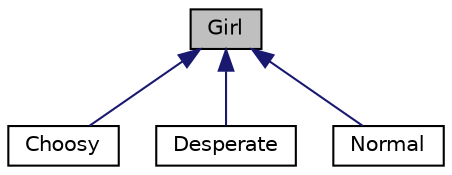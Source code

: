 digraph "Girl"
{
  edge [fontname="Helvetica",fontsize="10",labelfontname="Helvetica",labelfontsize="10"];
  node [fontname="Helvetica",fontsize="10",shape=record];
  Node1 [label="Girl",height=0.2,width=0.4,color="black", fillcolor="grey75", style="filled", fontcolor="black"];
  Node1 -> Node2 [dir="back",color="midnightblue",fontsize="10",style="solid",fontname="Helvetica"];
  Node2 [label="Choosy",height=0.2,width=0.4,color="black", fillcolor="white", style="filled",URL="$classChoosy.html",tooltip="CLASS CHOOSY inherits CLASS GIRL containing attributes of choosy girl formed. "];
  Node1 -> Node3 [dir="back",color="midnightblue",fontsize="10",style="solid",fontname="Helvetica"];
  Node3 [label="Desperate",height=0.2,width=0.4,color="black", fillcolor="white", style="filled",URL="$classDesperate.html",tooltip="CLASS DESPERATE inherits CLASS GIRL containing attributes of desperate girl formed. "];
  Node1 -> Node4 [dir="back",color="midnightblue",fontsize="10",style="solid",fontname="Helvetica"];
  Node4 [label="Normal",height=0.2,width=0.4,color="black", fillcolor="white", style="filled",URL="$classNormal.html",tooltip="CLASS NORMAL inherits CLASS GIRL containing attributes of normal girl formed. "];
}
